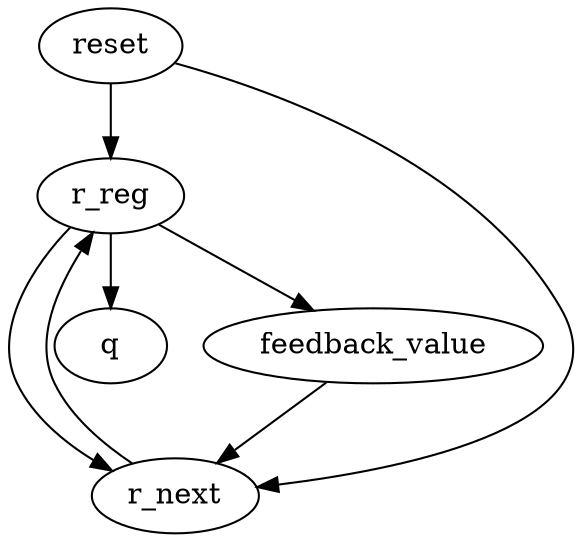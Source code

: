 strict digraph "" {
	r_reg -> r_next	[weight=1.0];
	r_reg -> q	[weight=1.0];
	r_reg -> feedback_value	[weight=1.0];
	r_next -> r_reg	[weight=1.0];
	feedback_value -> r_next	[weight=1.0];
	reset -> r_reg	[weight=2.0];
	reset -> r_next	[weight=1.0];
}
